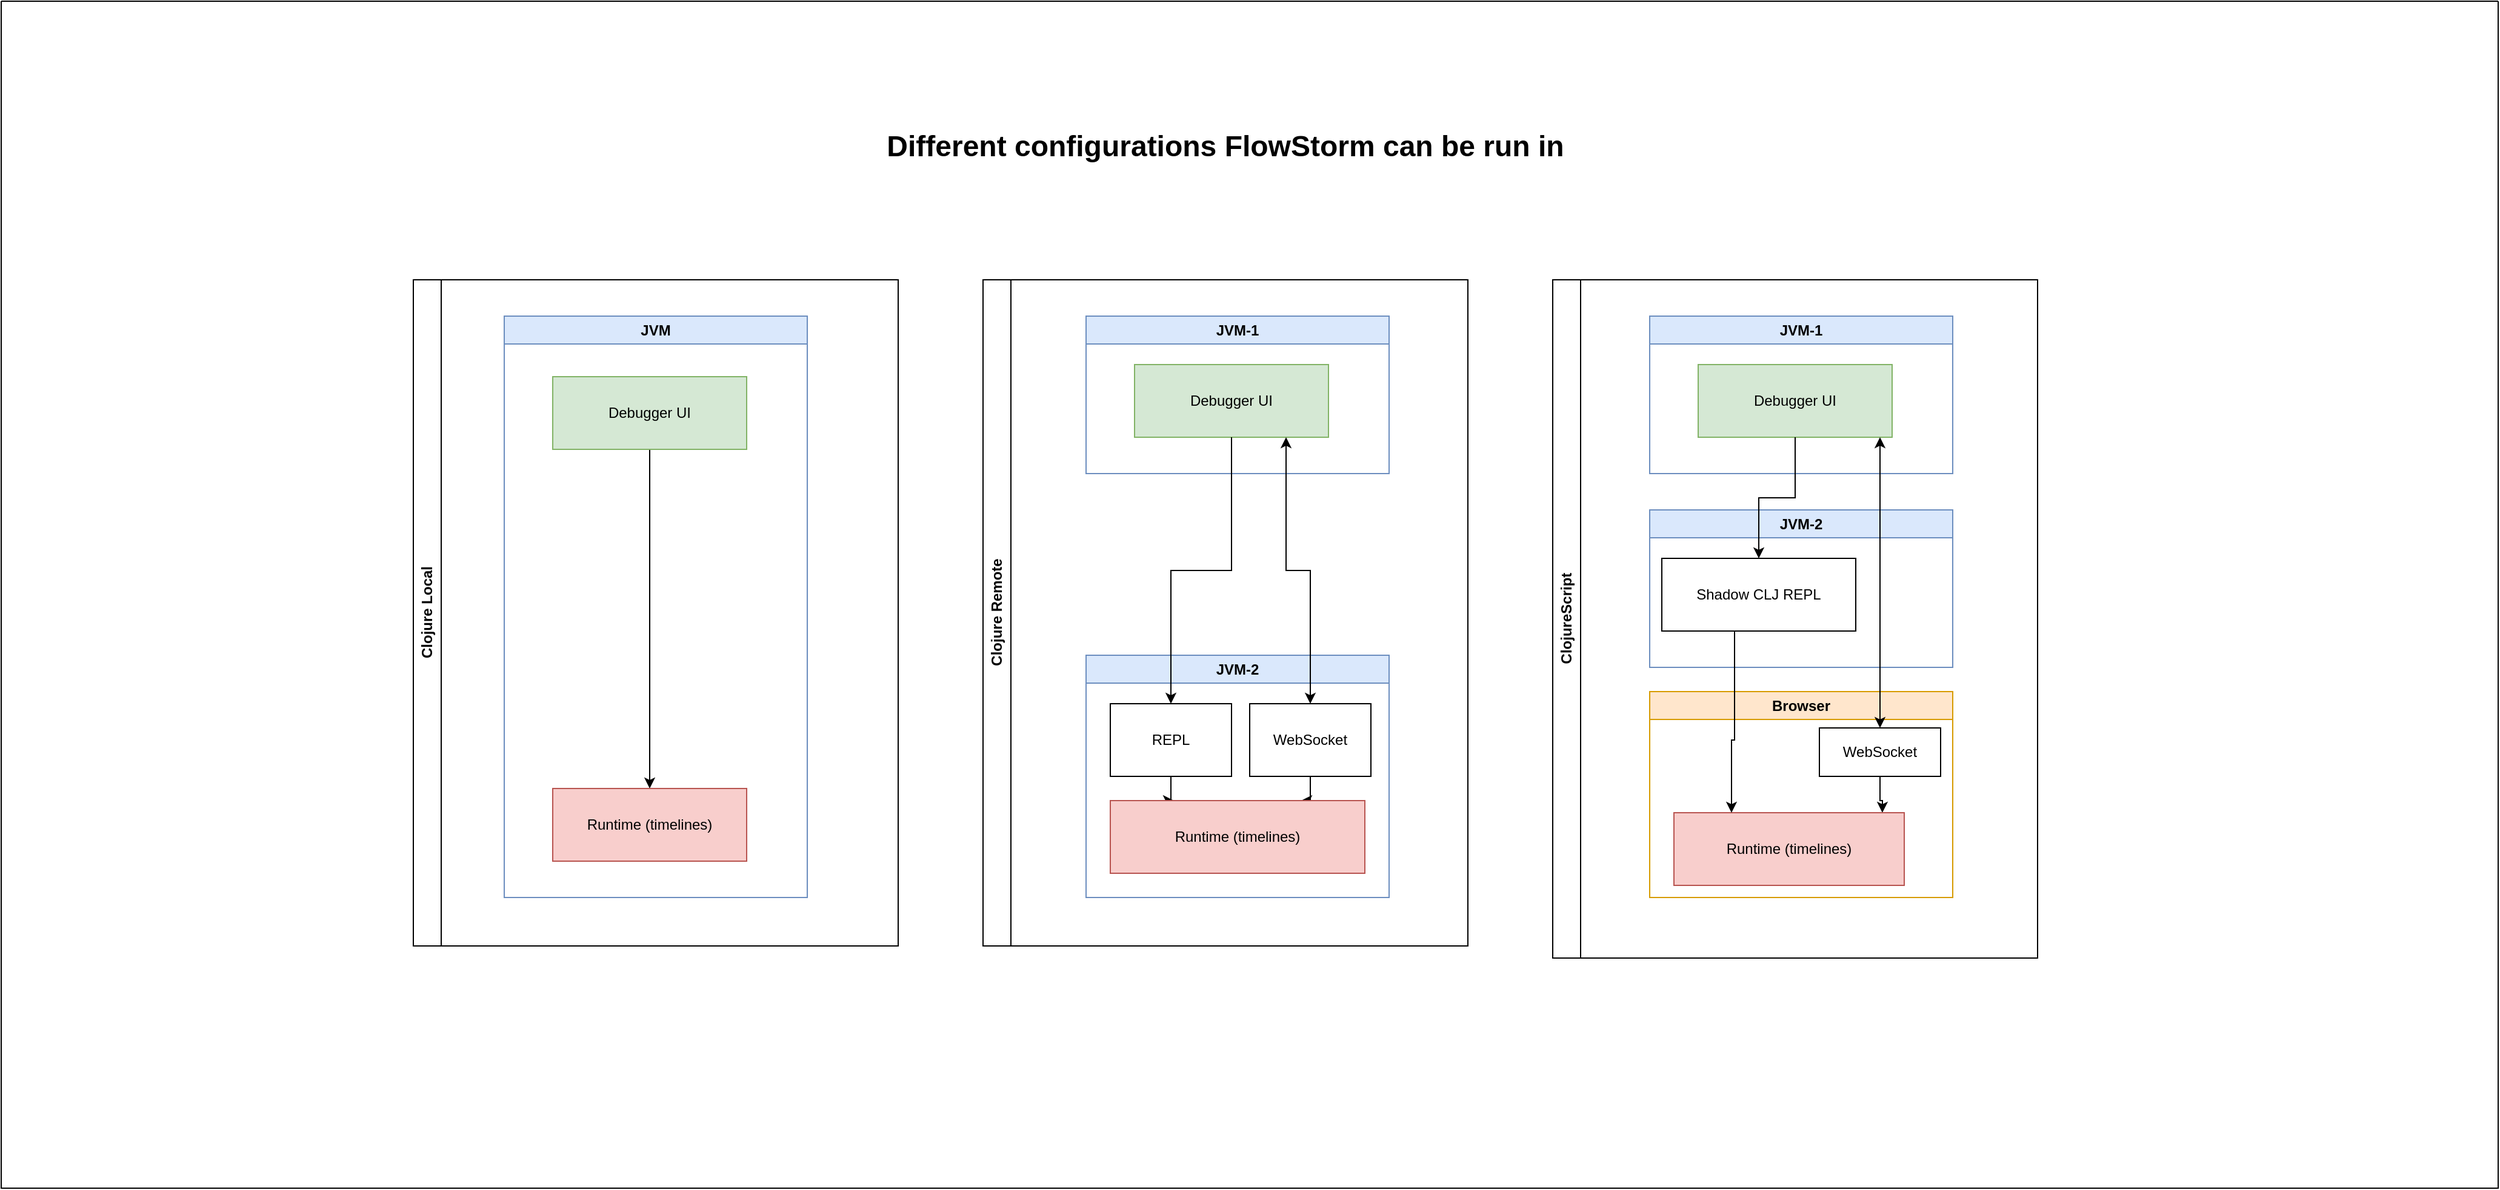 <mxfile version="21.6.1" type="device">
  <diagram name="Page-1" id="fo5acYU9oirqmaVJ-L3K">
    <mxGraphModel dx="8138" dy="2040" grid="1" gridSize="10" guides="1" tooltips="1" connect="1" arrows="1" fold="1" page="1" pageScale="1" pageWidth="4681" pageHeight="3300" math="0" shadow="0">
      <root>
        <mxCell id="0" />
        <mxCell id="1" parent="0" />
        <mxCell id="LKMU_nn0iRrz3Z-2fcly-2" value="Clojure Local" style="swimlane;horizontal=0;whiteSpace=wrap;html=1;" vertex="1" parent="1">
          <mxGeometry x="170" y="430" width="400" height="550" as="geometry" />
        </mxCell>
        <mxCell id="LKMU_nn0iRrz3Z-2fcly-5" value="JVM" style="swimlane;whiteSpace=wrap;html=1;fillColor=#dae8fc;strokeColor=#6c8ebf;" vertex="1" parent="LKMU_nn0iRrz3Z-2fcly-2">
          <mxGeometry x="75" y="30" width="250" height="480" as="geometry" />
        </mxCell>
        <mxCell id="LKMU_nn0iRrz3Z-2fcly-8" style="edgeStyle=orthogonalEdgeStyle;rounded=0;orthogonalLoop=1;jettySize=auto;html=1;entryX=0.5;entryY=0;entryDx=0;entryDy=0;" edge="1" parent="LKMU_nn0iRrz3Z-2fcly-5" source="LKMU_nn0iRrz3Z-2fcly-6" target="LKMU_nn0iRrz3Z-2fcly-7">
          <mxGeometry relative="1" as="geometry" />
        </mxCell>
        <mxCell id="LKMU_nn0iRrz3Z-2fcly-6" value="Debugger UI" style="rounded=0;whiteSpace=wrap;html=1;fillColor=#d5e8d4;strokeColor=#82b366;" vertex="1" parent="LKMU_nn0iRrz3Z-2fcly-5">
          <mxGeometry x="40" y="50" width="160" height="60" as="geometry" />
        </mxCell>
        <mxCell id="LKMU_nn0iRrz3Z-2fcly-7" value="Runtime (timelines)" style="rounded=0;whiteSpace=wrap;html=1;fillColor=#f8cecc;strokeColor=#b85450;" vertex="1" parent="LKMU_nn0iRrz3Z-2fcly-5">
          <mxGeometry x="40" y="390" width="160" height="60" as="geometry" />
        </mxCell>
        <mxCell id="LKMU_nn0iRrz3Z-2fcly-3" value="Clojure Remote" style="swimlane;horizontal=0;whiteSpace=wrap;html=1;" vertex="1" parent="1">
          <mxGeometry x="640" y="430" width="400" height="550" as="geometry" />
        </mxCell>
        <mxCell id="LKMU_nn0iRrz3Z-2fcly-9" value="JVM-1" style="swimlane;whiteSpace=wrap;html=1;fillColor=#dae8fc;strokeColor=#6c8ebf;" vertex="1" parent="LKMU_nn0iRrz3Z-2fcly-3">
          <mxGeometry x="85" y="30" width="250" height="130" as="geometry" />
        </mxCell>
        <mxCell id="LKMU_nn0iRrz3Z-2fcly-10" value="Debugger UI" style="rounded=0;whiteSpace=wrap;html=1;fillColor=#d5e8d4;strokeColor=#82b366;" vertex="1" parent="LKMU_nn0iRrz3Z-2fcly-9">
          <mxGeometry x="40" y="40" width="160" height="60" as="geometry" />
        </mxCell>
        <mxCell id="LKMU_nn0iRrz3Z-2fcly-11" value="JVM-2" style="swimlane;whiteSpace=wrap;html=1;fillColor=#dae8fc;strokeColor=#6c8ebf;" vertex="1" parent="LKMU_nn0iRrz3Z-2fcly-3">
          <mxGeometry x="85" y="310" width="250" height="200" as="geometry" />
        </mxCell>
        <mxCell id="LKMU_nn0iRrz3Z-2fcly-35" style="edgeStyle=orthogonalEdgeStyle;rounded=0;orthogonalLoop=1;jettySize=auto;html=1;entryX=0.25;entryY=0;entryDx=0;entryDy=0;" edge="1" parent="LKMU_nn0iRrz3Z-2fcly-11" source="LKMU_nn0iRrz3Z-2fcly-12" target="LKMU_nn0iRrz3Z-2fcly-19">
          <mxGeometry relative="1" as="geometry" />
        </mxCell>
        <mxCell id="LKMU_nn0iRrz3Z-2fcly-12" value="REPL" style="rounded=0;whiteSpace=wrap;html=1;" vertex="1" parent="LKMU_nn0iRrz3Z-2fcly-11">
          <mxGeometry x="20" y="40" width="100" height="60" as="geometry" />
        </mxCell>
        <mxCell id="LKMU_nn0iRrz3Z-2fcly-36" style="edgeStyle=orthogonalEdgeStyle;rounded=0;orthogonalLoop=1;jettySize=auto;html=1;entryX=0.75;entryY=0;entryDx=0;entryDy=0;" edge="1" parent="LKMU_nn0iRrz3Z-2fcly-11" source="LKMU_nn0iRrz3Z-2fcly-18" target="LKMU_nn0iRrz3Z-2fcly-19">
          <mxGeometry relative="1" as="geometry" />
        </mxCell>
        <mxCell id="LKMU_nn0iRrz3Z-2fcly-18" value="WebSocket" style="rounded=0;whiteSpace=wrap;html=1;" vertex="1" parent="LKMU_nn0iRrz3Z-2fcly-11">
          <mxGeometry x="135" y="40" width="100" height="60" as="geometry" />
        </mxCell>
        <mxCell id="LKMU_nn0iRrz3Z-2fcly-19" value="Runtime (timelines)" style="rounded=0;whiteSpace=wrap;html=1;fillColor=#f8cecc;strokeColor=#b85450;" vertex="1" parent="LKMU_nn0iRrz3Z-2fcly-11">
          <mxGeometry x="20" y="120" width="210" height="60" as="geometry" />
        </mxCell>
        <mxCell id="LKMU_nn0iRrz3Z-2fcly-20" style="edgeStyle=orthogonalEdgeStyle;rounded=0;orthogonalLoop=1;jettySize=auto;html=1;entryX=0.5;entryY=0;entryDx=0;entryDy=0;" edge="1" parent="LKMU_nn0iRrz3Z-2fcly-3" source="LKMU_nn0iRrz3Z-2fcly-10" target="LKMU_nn0iRrz3Z-2fcly-12">
          <mxGeometry relative="1" as="geometry" />
        </mxCell>
        <mxCell id="LKMU_nn0iRrz3Z-2fcly-21" style="edgeStyle=orthogonalEdgeStyle;rounded=0;orthogonalLoop=1;jettySize=auto;html=1;entryX=0.5;entryY=0;entryDx=0;entryDy=0;startArrow=classic;startFill=1;" edge="1" parent="LKMU_nn0iRrz3Z-2fcly-3" source="LKMU_nn0iRrz3Z-2fcly-10" target="LKMU_nn0iRrz3Z-2fcly-18">
          <mxGeometry relative="1" as="geometry">
            <Array as="points">
              <mxPoint x="250" y="240" />
              <mxPoint x="270" y="240" />
            </Array>
          </mxGeometry>
        </mxCell>
        <mxCell id="LKMU_nn0iRrz3Z-2fcly-4" value="ClojureScript" style="swimlane;horizontal=0;whiteSpace=wrap;html=1;" vertex="1" parent="1">
          <mxGeometry x="1110" y="430" width="400" height="560" as="geometry" />
        </mxCell>
        <mxCell id="LKMU_nn0iRrz3Z-2fcly-22" value="JVM-1" style="swimlane;whiteSpace=wrap;html=1;fillColor=#dae8fc;strokeColor=#6c8ebf;" vertex="1" parent="LKMU_nn0iRrz3Z-2fcly-4">
          <mxGeometry x="80" y="30" width="250" height="130" as="geometry" />
        </mxCell>
        <mxCell id="LKMU_nn0iRrz3Z-2fcly-23" value="Debugger UI" style="rounded=0;whiteSpace=wrap;html=1;fillColor=#d5e8d4;strokeColor=#82b366;" vertex="1" parent="LKMU_nn0iRrz3Z-2fcly-22">
          <mxGeometry x="40" y="40" width="160" height="60" as="geometry" />
        </mxCell>
        <mxCell id="LKMU_nn0iRrz3Z-2fcly-24" value="JVM-2" style="swimlane;whiteSpace=wrap;html=1;fillColor=#dae8fc;strokeColor=#6c8ebf;" vertex="1" parent="LKMU_nn0iRrz3Z-2fcly-4">
          <mxGeometry x="80" y="190" width="250" height="130" as="geometry" />
        </mxCell>
        <mxCell id="LKMU_nn0iRrz3Z-2fcly-25" value="Shadow CLJ REPL" style="rounded=0;whiteSpace=wrap;html=1;" vertex="1" parent="LKMU_nn0iRrz3Z-2fcly-24">
          <mxGeometry x="10" y="40" width="160" height="60" as="geometry" />
        </mxCell>
        <mxCell id="LKMU_nn0iRrz3Z-2fcly-26" value="Browser" style="swimlane;whiteSpace=wrap;html=1;fillColor=#ffe6cc;strokeColor=#d79b00;" vertex="1" parent="LKMU_nn0iRrz3Z-2fcly-4">
          <mxGeometry x="80" y="340" width="250" height="170" as="geometry" />
        </mxCell>
        <mxCell id="LKMU_nn0iRrz3Z-2fcly-34" style="edgeStyle=orthogonalEdgeStyle;rounded=0;orthogonalLoop=1;jettySize=auto;html=1;entryX=0.905;entryY=0;entryDx=0;entryDy=0;entryPerimeter=0;" edge="1" parent="LKMU_nn0iRrz3Z-2fcly-26" source="LKMU_nn0iRrz3Z-2fcly-28" target="LKMU_nn0iRrz3Z-2fcly-29">
          <mxGeometry relative="1" as="geometry" />
        </mxCell>
        <mxCell id="LKMU_nn0iRrz3Z-2fcly-28" value="WebSocket" style="rounded=0;whiteSpace=wrap;html=1;" vertex="1" parent="LKMU_nn0iRrz3Z-2fcly-26">
          <mxGeometry x="140" y="30" width="100" height="40" as="geometry" />
        </mxCell>
        <mxCell id="LKMU_nn0iRrz3Z-2fcly-29" value="Runtime (timelines)" style="rounded=0;whiteSpace=wrap;html=1;fillColor=#f8cecc;strokeColor=#b85450;" vertex="1" parent="LKMU_nn0iRrz3Z-2fcly-26">
          <mxGeometry x="20" y="100" width="190" height="60" as="geometry" />
        </mxCell>
        <mxCell id="LKMU_nn0iRrz3Z-2fcly-30" style="edgeStyle=orthogonalEdgeStyle;rounded=0;orthogonalLoop=1;jettySize=auto;html=1;exitX=0.5;exitY=1;exitDx=0;exitDy=0;" edge="1" parent="LKMU_nn0iRrz3Z-2fcly-4" source="LKMU_nn0iRrz3Z-2fcly-23" target="LKMU_nn0iRrz3Z-2fcly-25">
          <mxGeometry relative="1" as="geometry" />
        </mxCell>
        <mxCell id="LKMU_nn0iRrz3Z-2fcly-31" style="edgeStyle=orthogonalEdgeStyle;rounded=0;orthogonalLoop=1;jettySize=auto;html=1;startArrow=classic;startFill=1;" edge="1" parent="LKMU_nn0iRrz3Z-2fcly-4" source="LKMU_nn0iRrz3Z-2fcly-23" target="LKMU_nn0iRrz3Z-2fcly-28">
          <mxGeometry relative="1" as="geometry">
            <Array as="points">
              <mxPoint x="270" y="210" />
              <mxPoint x="270" y="210" />
            </Array>
          </mxGeometry>
        </mxCell>
        <mxCell id="LKMU_nn0iRrz3Z-2fcly-32" style="edgeStyle=orthogonalEdgeStyle;rounded=0;orthogonalLoop=1;jettySize=auto;html=1;entryX=0.25;entryY=0;entryDx=0;entryDy=0;" edge="1" parent="LKMU_nn0iRrz3Z-2fcly-4" source="LKMU_nn0iRrz3Z-2fcly-25" target="LKMU_nn0iRrz3Z-2fcly-29">
          <mxGeometry relative="1" as="geometry">
            <Array as="points">
              <mxPoint x="150" y="380" />
              <mxPoint x="148" y="380" />
            </Array>
          </mxGeometry>
        </mxCell>
        <mxCell id="LKMU_nn0iRrz3Z-2fcly-33" value="&lt;font size=&quot;1&quot; style=&quot;&quot;&gt;&lt;b style=&quot;font-size: 24px;&quot;&gt;Different configurations FlowStorm can be run in&lt;/b&gt;&lt;/font&gt;" style="text;html=1;strokeColor=none;fillColor=none;align=center;verticalAlign=middle;whiteSpace=wrap;rounded=0;" vertex="1" parent="1">
          <mxGeometry x="525" y="280" width="630" height="80" as="geometry" />
        </mxCell>
        <mxCell id="LKMU_nn0iRrz3Z-2fcly-37" value="" style="swimlane;startSize=0;" vertex="1" parent="1">
          <mxGeometry x="-170" y="200" width="2060" height="980" as="geometry" />
        </mxCell>
      </root>
    </mxGraphModel>
  </diagram>
</mxfile>

